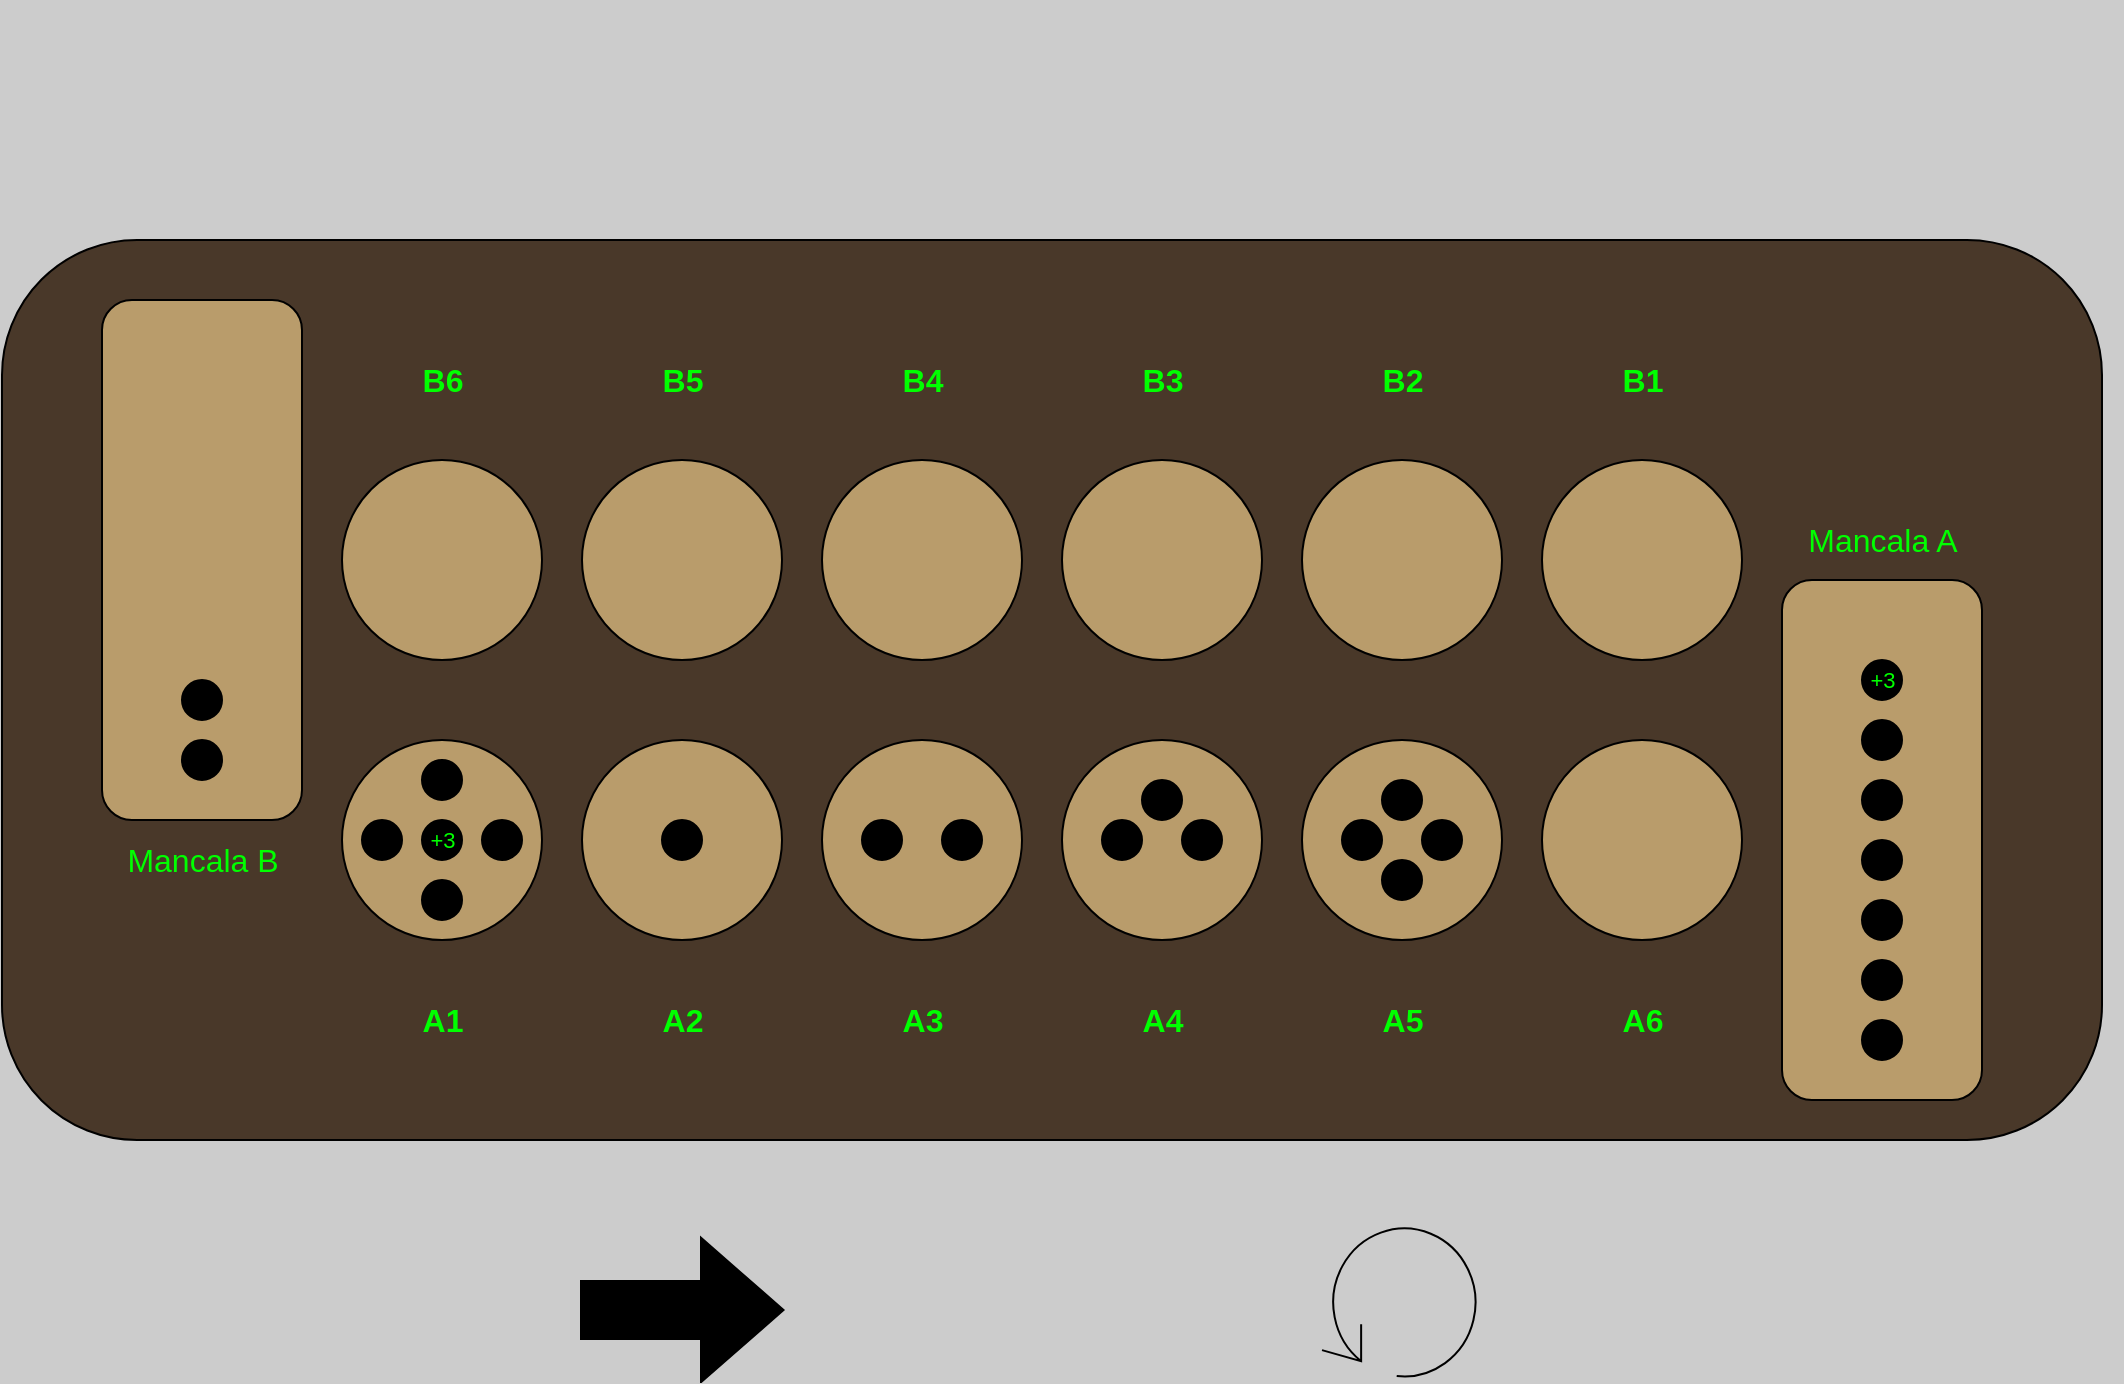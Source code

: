 <mxfile version="12.9.10" type="github">
  <diagram id="-qk2Ghb_1iSx_dgg7gfJ" name="Page-1">
    <mxGraphModel dx="1422" dy="828" grid="0" gridSize="10" guides="1" tooltips="1" connect="1" arrows="1" fold="1" page="1" pageScale="1" pageWidth="1100" pageHeight="850" background="#CCCCCC" math="0" shadow="0">
      <root>
        <mxCell id="0" />
        <mxCell id="1" parent="0" />
        <mxCell id="FTtYy8rnEc6SvxEoSqDr-1" value="" style="rounded=1;whiteSpace=wrap;html=1;fillColor=#493829;" parent="1" vertex="1">
          <mxGeometry x="20" y="140" width="1050" height="450" as="geometry" />
        </mxCell>
        <mxCell id="FTtYy8rnEc6SvxEoSqDr-7" value="" style="ellipse;whiteSpace=wrap;html=1;aspect=fixed;fillColor=#B99C6B;" parent="1" vertex="1">
          <mxGeometry x="790" y="390" width="100" height="100" as="geometry" />
        </mxCell>
        <mxCell id="FTtYy8rnEc6SvxEoSqDr-8" value="" style="rounded=1;whiteSpace=wrap;html=1;fillColor=#b99c6b;direction=south;strokeColor=#000000;fontColor=#ffffff;" parent="1" vertex="1">
          <mxGeometry x="910" y="310" width="100" height="260" as="geometry" />
        </mxCell>
        <mxCell id="FTtYy8rnEc6SvxEoSqDr-9" value="" style="ellipse;whiteSpace=wrap;html=1;aspect=fixed;fillColor=#B99C6B;" parent="1" vertex="1">
          <mxGeometry x="310" y="390" width="100" height="100" as="geometry" />
        </mxCell>
        <mxCell id="FTtYy8rnEc6SvxEoSqDr-10" value="" style="ellipse;whiteSpace=wrap;html=1;aspect=fixed;fillColor=#B99C6B;" parent="1" vertex="1">
          <mxGeometry x="430" y="390" width="100" height="100" as="geometry" />
        </mxCell>
        <mxCell id="FTtYy8rnEc6SvxEoSqDr-11" value="" style="ellipse;whiteSpace=wrap;html=1;aspect=fixed;fillColor=#B99C6B;" parent="1" vertex="1">
          <mxGeometry x="550" y="390" width="100" height="100" as="geometry" />
        </mxCell>
        <mxCell id="FTtYy8rnEc6SvxEoSqDr-12" value="" style="ellipse;whiteSpace=wrap;html=1;aspect=fixed;fillColor=#B99C6B;" parent="1" vertex="1">
          <mxGeometry x="670" y="390" width="100" height="100" as="geometry" />
        </mxCell>
        <mxCell id="FTtYy8rnEc6SvxEoSqDr-13" value="" style="ellipse;whiteSpace=wrap;html=1;aspect=fixed;fillColor=#B99C6B;" parent="1" vertex="1">
          <mxGeometry x="190" y="390" width="100" height="100" as="geometry" />
        </mxCell>
        <mxCell id="FTtYy8rnEc6SvxEoSqDr-14" value="" style="ellipse;whiteSpace=wrap;html=1;aspect=fixed;fillColor=#B99C6B;" parent="1" vertex="1">
          <mxGeometry x="790" y="250" width="100" height="100" as="geometry" />
        </mxCell>
        <mxCell id="FTtYy8rnEc6SvxEoSqDr-15" value="" style="ellipse;whiteSpace=wrap;html=1;aspect=fixed;fillColor=#B99C6B;" parent="1" vertex="1">
          <mxGeometry x="670" y="250" width="100" height="100" as="geometry" />
        </mxCell>
        <mxCell id="FTtYy8rnEc6SvxEoSqDr-16" value="" style="ellipse;whiteSpace=wrap;html=1;aspect=fixed;fillColor=#B99C6B;" parent="1" vertex="1">
          <mxGeometry x="550" y="250" width="100" height="100" as="geometry" />
        </mxCell>
        <mxCell id="FTtYy8rnEc6SvxEoSqDr-17" value="" style="ellipse;whiteSpace=wrap;html=1;aspect=fixed;fillColor=#B99C6B;" parent="1" vertex="1">
          <mxGeometry x="430" y="250" width="100" height="100" as="geometry" />
        </mxCell>
        <mxCell id="FTtYy8rnEc6SvxEoSqDr-18" value="" style="ellipse;whiteSpace=wrap;html=1;aspect=fixed;fillColor=#B99C6B;" parent="1" vertex="1">
          <mxGeometry x="310" y="250" width="100" height="100" as="geometry" />
        </mxCell>
        <mxCell id="FTtYy8rnEc6SvxEoSqDr-19" value="" style="ellipse;whiteSpace=wrap;html=1;aspect=fixed;fillColor=#B99C6B;" parent="1" vertex="1">
          <mxGeometry x="190" y="250" width="100" height="100" as="geometry" />
        </mxCell>
        <mxCell id="FTtYy8rnEc6SvxEoSqDr-20" value="" style="rounded=1;whiteSpace=wrap;html=1;fillColor=#b99c6b;direction=south;strokeColor=#000000;fontColor=#ffffff;glass=0;shadow=0;" parent="1" vertex="1">
          <mxGeometry x="70" y="170" width="100" height="260" as="geometry" />
        </mxCell>
        <mxCell id="FTtYy8rnEc6SvxEoSqDr-21" value="" style="shape=image;html=1;verticalAlign=top;verticalLabelPosition=bottom;labelBackgroundColor=#ffffff;imageAspect=0;aspect=fixed;image=https://cdn0.iconfinder.com/data/icons/glyphpack/50/remove-rounded-128.png;fillColor=#B99C6B;" parent="1" vertex="1">
          <mxGeometry x="1030" y="20" width="50" height="50" as="geometry" />
        </mxCell>
        <mxCell id="FTtYy8rnEc6SvxEoSqDr-23" value="" style="shape=mxgraph.bpmn.loop;html=1;outlineConnect=0;shadow=0;glass=0;strokeColor=#000000;fillColor=#B99C6B;" parent="1" vertex="1">
          <mxGeometry x="680" y="630" width="80" height="80" as="geometry" />
        </mxCell>
        <mxCell id="FTtYy8rnEc6SvxEoSqDr-24" value="" style="ellipse;whiteSpace=wrap;html=1;aspect=fixed;shadow=0;glass=0;strokeColor=#000000;fillColor=#000000;" parent="1" vertex="1">
          <mxGeometry x="200" y="430" width="20" height="20" as="geometry" />
        </mxCell>
        <mxCell id="FTtYy8rnEc6SvxEoSqDr-25" value="" style="ellipse;whiteSpace=wrap;html=1;aspect=fixed;shadow=0;glass=0;strokeColor=#000000;fillColor=#000000;" parent="1" vertex="1">
          <mxGeometry x="230" y="460" width="20" height="20" as="geometry" />
        </mxCell>
        <mxCell id="FTtYy8rnEc6SvxEoSqDr-26" value="" style="ellipse;whiteSpace=wrap;html=1;aspect=fixed;shadow=0;glass=0;strokeColor=#000000;fillColor=#000000;" parent="1" vertex="1">
          <mxGeometry x="260" y="430" width="20" height="20" as="geometry" />
        </mxCell>
        <mxCell id="FTtYy8rnEc6SvxEoSqDr-27" value="" style="ellipse;whiteSpace=wrap;html=1;aspect=fixed;shadow=0;glass=0;strokeColor=#000000;fillColor=#000000;" parent="1" vertex="1">
          <mxGeometry x="230" y="400" width="20" height="20" as="geometry" />
        </mxCell>
        <mxCell id="FTtYy8rnEc6SvxEoSqDr-31" value="" style="ellipse;whiteSpace=wrap;html=1;aspect=fixed;shadow=0;glass=0;strokeColor=#000000;fillColor=#000000;" parent="1" vertex="1">
          <mxGeometry x="230" y="430" width="20" height="20" as="geometry" />
        </mxCell>
        <mxCell id="FTtYy8rnEc6SvxEoSqDr-33" value="&lt;font color=&quot;#00ff00&quot; style=&quot;font-size: 11px&quot;&gt;+3&lt;/font&gt;" style="text;html=1;align=center;verticalAlign=middle;resizable=0;points=[];autosize=1;" parent="1" vertex="1">
          <mxGeometry x="225" y="430" width="30" height="20" as="geometry" />
        </mxCell>
        <mxCell id="FTtYy8rnEc6SvxEoSqDr-38" value="" style="ellipse;whiteSpace=wrap;html=1;aspect=fixed;shadow=0;glass=0;strokeColor=#000000;fillColor=#000000;" parent="1" vertex="1">
          <mxGeometry x="350" y="430" width="20" height="20" as="geometry" />
        </mxCell>
        <mxCell id="FTtYy8rnEc6SvxEoSqDr-40" value="" style="ellipse;whiteSpace=wrap;html=1;aspect=fixed;shadow=0;glass=0;strokeColor=#000000;fillColor=#000000;" parent="1" vertex="1">
          <mxGeometry x="490" y="430" width="20" height="20" as="geometry" />
        </mxCell>
        <mxCell id="FTtYy8rnEc6SvxEoSqDr-41" value="" style="ellipse;whiteSpace=wrap;html=1;aspect=fixed;shadow=0;glass=0;strokeColor=#000000;fillColor=#000000;" parent="1" vertex="1">
          <mxGeometry x="450" y="430" width="20" height="20" as="geometry" />
        </mxCell>
        <mxCell id="FTtYy8rnEc6SvxEoSqDr-42" value="" style="ellipse;whiteSpace=wrap;html=1;aspect=fixed;shadow=0;glass=0;strokeColor=#000000;fillColor=#000000;" parent="1" vertex="1">
          <mxGeometry x="610" y="430" width="20" height="20" as="geometry" />
        </mxCell>
        <mxCell id="FTtYy8rnEc6SvxEoSqDr-43" value="" style="ellipse;whiteSpace=wrap;html=1;aspect=fixed;shadow=0;glass=0;strokeColor=#000000;fillColor=#000000;" parent="1" vertex="1">
          <mxGeometry x="570" y="430" width="20" height="20" as="geometry" />
        </mxCell>
        <mxCell id="FTtYy8rnEc6SvxEoSqDr-44" value="" style="ellipse;whiteSpace=wrap;html=1;aspect=fixed;shadow=0;glass=0;strokeColor=#000000;fillColor=#000000;" parent="1" vertex="1">
          <mxGeometry x="730" y="430" width="20" height="20" as="geometry" />
        </mxCell>
        <mxCell id="FTtYy8rnEc6SvxEoSqDr-45" value="" style="ellipse;whiteSpace=wrap;html=1;aspect=fixed;shadow=0;glass=0;strokeColor=#000000;fillColor=#000000;" parent="1" vertex="1">
          <mxGeometry x="690" y="430" width="20" height="20" as="geometry" />
        </mxCell>
        <mxCell id="FTtYy8rnEc6SvxEoSqDr-46" value="" style="ellipse;whiteSpace=wrap;html=1;aspect=fixed;shadow=0;glass=0;strokeColor=#000000;fillColor=#000000;" parent="1" vertex="1">
          <mxGeometry x="590" y="410" width="20" height="20" as="geometry" />
        </mxCell>
        <mxCell id="FTtYy8rnEc6SvxEoSqDr-48" value="" style="ellipse;whiteSpace=wrap;html=1;aspect=fixed;shadow=0;glass=0;strokeColor=#000000;fillColor=#000000;" parent="1" vertex="1">
          <mxGeometry x="710" y="450" width="20" height="20" as="geometry" />
        </mxCell>
        <mxCell id="FTtYy8rnEc6SvxEoSqDr-49" value="" style="ellipse;whiteSpace=wrap;html=1;aspect=fixed;shadow=0;glass=0;strokeColor=#000000;fillColor=#000000;" parent="1" vertex="1">
          <mxGeometry x="710" y="410" width="20" height="20" as="geometry" />
        </mxCell>
        <mxCell id="FTtYy8rnEc6SvxEoSqDr-51" value="" style="ellipse;whiteSpace=wrap;html=1;aspect=fixed;shadow=0;glass=0;strokeColor=#000000;fillColor=#000000;" parent="1" vertex="1">
          <mxGeometry x="950" y="530" width="20" height="20" as="geometry" />
        </mxCell>
        <mxCell id="FTtYy8rnEc6SvxEoSqDr-52" value="" style="ellipse;whiteSpace=wrap;html=1;aspect=fixed;shadow=0;glass=0;strokeColor=#000000;fillColor=#000000;" parent="1" vertex="1">
          <mxGeometry x="950" y="500" width="20" height="20" as="geometry" />
        </mxCell>
        <mxCell id="FTtYy8rnEc6SvxEoSqDr-53" value="" style="ellipse;whiteSpace=wrap;html=1;aspect=fixed;shadow=0;glass=0;strokeColor=#000000;fillColor=#000000;" parent="1" vertex="1">
          <mxGeometry x="950" y="470" width="20" height="20" as="geometry" />
        </mxCell>
        <mxCell id="FTtYy8rnEc6SvxEoSqDr-54" value="" style="ellipse;whiteSpace=wrap;html=1;aspect=fixed;shadow=0;glass=0;strokeColor=#000000;fillColor=#000000;" parent="1" vertex="1">
          <mxGeometry x="950" y="440" width="20" height="20" as="geometry" />
        </mxCell>
        <mxCell id="FTtYy8rnEc6SvxEoSqDr-57" value="" style="ellipse;whiteSpace=wrap;html=1;aspect=fixed;shadow=0;glass=0;strokeColor=#000000;fillColor=#000000;" parent="1" vertex="1">
          <mxGeometry x="950" y="410" width="20" height="20" as="geometry" />
        </mxCell>
        <mxCell id="FTtYy8rnEc6SvxEoSqDr-58" value="" style="ellipse;whiteSpace=wrap;html=1;aspect=fixed;shadow=0;glass=0;strokeColor=#000000;fillColor=#000000;" parent="1" vertex="1">
          <mxGeometry x="950" y="380" width="20" height="20" as="geometry" />
        </mxCell>
        <mxCell id="FTtYy8rnEc6SvxEoSqDr-59" value="" style="ellipse;whiteSpace=wrap;html=1;aspect=fixed;shadow=0;glass=0;strokeColor=#000000;fillColor=#000000;" parent="1" vertex="1">
          <mxGeometry x="950" y="350" width="20" height="20" as="geometry" />
        </mxCell>
        <mxCell id="FTtYy8rnEc6SvxEoSqDr-61" value="&lt;font color=&quot;#00ff00&quot; style=&quot;font-size: 11px&quot;&gt;+3&lt;/font&gt;" style="text;html=1;align=center;verticalAlign=middle;resizable=0;points=[];autosize=1;" parent="1" vertex="1">
          <mxGeometry x="945" y="350" width="30" height="20" as="geometry" />
        </mxCell>
        <mxCell id="FTtYy8rnEc6SvxEoSqDr-62" value="&lt;font style=&quot;font-size: 16px&quot; color=&quot;#00ff00&quot;&gt;&lt;b&gt;A1&lt;/b&gt;&lt;/font&gt;" style="text;html=1;align=center;verticalAlign=middle;resizable=0;points=[];autosize=1;" parent="1" vertex="1">
          <mxGeometry x="220" y="520" width="40" height="20" as="geometry" />
        </mxCell>
        <mxCell id="FTtYy8rnEc6SvxEoSqDr-63" value="&lt;font style=&quot;font-size: 16px&quot; color=&quot;#00ff00&quot;&gt;&lt;b&gt;A2&lt;/b&gt;&lt;/font&gt;" style="text;html=1;align=center;verticalAlign=middle;resizable=0;points=[];autosize=1;" parent="1" vertex="1">
          <mxGeometry x="340" y="520" width="40" height="20" as="geometry" />
        </mxCell>
        <mxCell id="FTtYy8rnEc6SvxEoSqDr-64" value="&lt;font style=&quot;font-size: 16px&quot; color=&quot;#00ff00&quot;&gt;&lt;b&gt;A3&lt;/b&gt;&lt;/font&gt;" style="text;html=1;align=center;verticalAlign=middle;resizable=0;points=[];autosize=1;" parent="1" vertex="1">
          <mxGeometry x="460" y="520" width="40" height="20" as="geometry" />
        </mxCell>
        <mxCell id="FTtYy8rnEc6SvxEoSqDr-65" value="&lt;font style=&quot;font-size: 16px&quot; color=&quot;#00ff00&quot;&gt;&lt;b&gt;A5&lt;/b&gt;&lt;/font&gt;" style="text;html=1;align=center;verticalAlign=middle;resizable=0;points=[];autosize=1;" parent="1" vertex="1">
          <mxGeometry x="700" y="520" width="40" height="20" as="geometry" />
        </mxCell>
        <mxCell id="FTtYy8rnEc6SvxEoSqDr-66" value="&lt;font style=&quot;font-size: 16px&quot; color=&quot;#00ff00&quot;&gt;&lt;b&gt;A4&lt;/b&gt;&lt;/font&gt;" style="text;html=1;align=center;verticalAlign=middle;resizable=0;points=[];autosize=1;" parent="1" vertex="1">
          <mxGeometry x="580" y="520" width="40" height="20" as="geometry" />
        </mxCell>
        <mxCell id="FTtYy8rnEc6SvxEoSqDr-67" value="&lt;font style=&quot;font-size: 16px&quot; color=&quot;#00ff00&quot;&gt;&lt;b&gt;A6&lt;br&gt;&lt;/b&gt;&lt;/font&gt;" style="text;html=1;align=center;verticalAlign=middle;resizable=0;points=[];autosize=1;" parent="1" vertex="1">
          <mxGeometry x="820" y="520" width="40" height="20" as="geometry" />
        </mxCell>
        <mxCell id="FTtYy8rnEc6SvxEoSqDr-68" value="" style="verticalLabelPosition=bottom;verticalAlign=top;html=1;strokeWidth=2;shape=mxgraph.arrows2.arrow;dy=0.6;dx=40;notch=0;shadow=0;glass=0;fillColor=#000000;" parent="1" vertex="1">
          <mxGeometry x="310" y="640" width="100" height="70" as="geometry" />
        </mxCell>
        <mxCell id="FTtYy8rnEc6SvxEoSqDr-69" value="&lt;p&gt;&lt;font color=&quot;#00ff00&quot; style=&quot;font-size: 16px&quot;&gt;Mancala A&lt;/font&gt;&lt;/p&gt;" style="text;html=1;align=center;verticalAlign=middle;resizable=0;points=[];autosize=1;" parent="1" vertex="1">
          <mxGeometry x="915" y="270" width="90" height="40" as="geometry" />
        </mxCell>
        <mxCell id="FTtYy8rnEc6SvxEoSqDr-70" value="&lt;p&gt;&lt;font color=&quot;#00ff00&quot; style=&quot;font-size: 16px&quot;&gt;Mancala B&lt;/font&gt;&lt;/p&gt;" style="text;html=1;align=center;verticalAlign=middle;resizable=0;points=[];autosize=1;" parent="1" vertex="1">
          <mxGeometry x="75" y="430" width="90" height="40" as="geometry" />
        </mxCell>
        <mxCell id="FTtYy8rnEc6SvxEoSqDr-71" value="" style="ellipse;whiteSpace=wrap;html=1;aspect=fixed;shadow=0;glass=0;strokeColor=#000000;fillColor=#000000;" parent="1" vertex="1">
          <mxGeometry x="110" y="390" width="20" height="20" as="geometry" />
        </mxCell>
        <mxCell id="FTtYy8rnEc6SvxEoSqDr-72" value="" style="ellipse;whiteSpace=wrap;html=1;aspect=fixed;shadow=0;glass=0;strokeColor=#000000;fillColor=#000000;" parent="1" vertex="1">
          <mxGeometry x="110" y="360" width="20" height="20" as="geometry" />
        </mxCell>
        <mxCell id="FTtYy8rnEc6SvxEoSqDr-74" value="&lt;font style=&quot;font-size: 16px&quot; color=&quot;#00ff00&quot;&gt;&lt;b&gt;B6&lt;/b&gt;&lt;/font&gt;" style="text;html=1;align=center;verticalAlign=middle;resizable=0;points=[];autosize=1;" parent="1" vertex="1">
          <mxGeometry x="220" y="200" width="40" height="20" as="geometry" />
        </mxCell>
        <mxCell id="FTtYy8rnEc6SvxEoSqDr-75" value="&lt;font style=&quot;font-size: 16px&quot; color=&quot;#00ff00&quot;&gt;&lt;b&gt;B5&lt;/b&gt;&lt;/font&gt;" style="text;html=1;align=center;verticalAlign=middle;resizable=0;points=[];autosize=1;" parent="1" vertex="1">
          <mxGeometry x="340" y="200" width="40" height="20" as="geometry" />
        </mxCell>
        <mxCell id="FTtYy8rnEc6SvxEoSqDr-76" value="&lt;font style=&quot;font-size: 16px&quot; color=&quot;#00ff00&quot;&gt;&lt;b&gt;B4&lt;/b&gt;&lt;/font&gt;" style="text;html=1;align=center;verticalAlign=middle;resizable=0;points=[];autosize=1;" parent="1" vertex="1">
          <mxGeometry x="460" y="200" width="40" height="20" as="geometry" />
        </mxCell>
        <mxCell id="FTtYy8rnEc6SvxEoSqDr-77" value="&lt;font style=&quot;font-size: 16px&quot; color=&quot;#00ff00&quot;&gt;&lt;b&gt;B2&lt;/b&gt;&lt;/font&gt;" style="text;html=1;align=center;verticalAlign=middle;resizable=0;points=[];autosize=1;" parent="1" vertex="1">
          <mxGeometry x="700" y="200" width="40" height="20" as="geometry" />
        </mxCell>
        <mxCell id="FTtYy8rnEc6SvxEoSqDr-78" value="&lt;font style=&quot;font-size: 16px&quot; color=&quot;#00ff00&quot;&gt;&lt;b&gt;B3&lt;/b&gt;&lt;/font&gt;" style="text;html=1;align=center;verticalAlign=middle;resizable=0;points=[];autosize=1;" parent="1" vertex="1">
          <mxGeometry x="580" y="200" width="40" height="20" as="geometry" />
        </mxCell>
        <mxCell id="FTtYy8rnEc6SvxEoSqDr-79" value="&lt;font style=&quot;font-size: 16px&quot; color=&quot;#00ff00&quot;&gt;&lt;b&gt;B1&lt;br&gt;&lt;/b&gt;&lt;/font&gt;" style="text;html=1;align=center;verticalAlign=middle;resizable=0;points=[];autosize=1;" parent="1" vertex="1">
          <mxGeometry x="820" y="200" width="40" height="20" as="geometry" />
        </mxCell>
      </root>
    </mxGraphModel>
  </diagram>
</mxfile>
